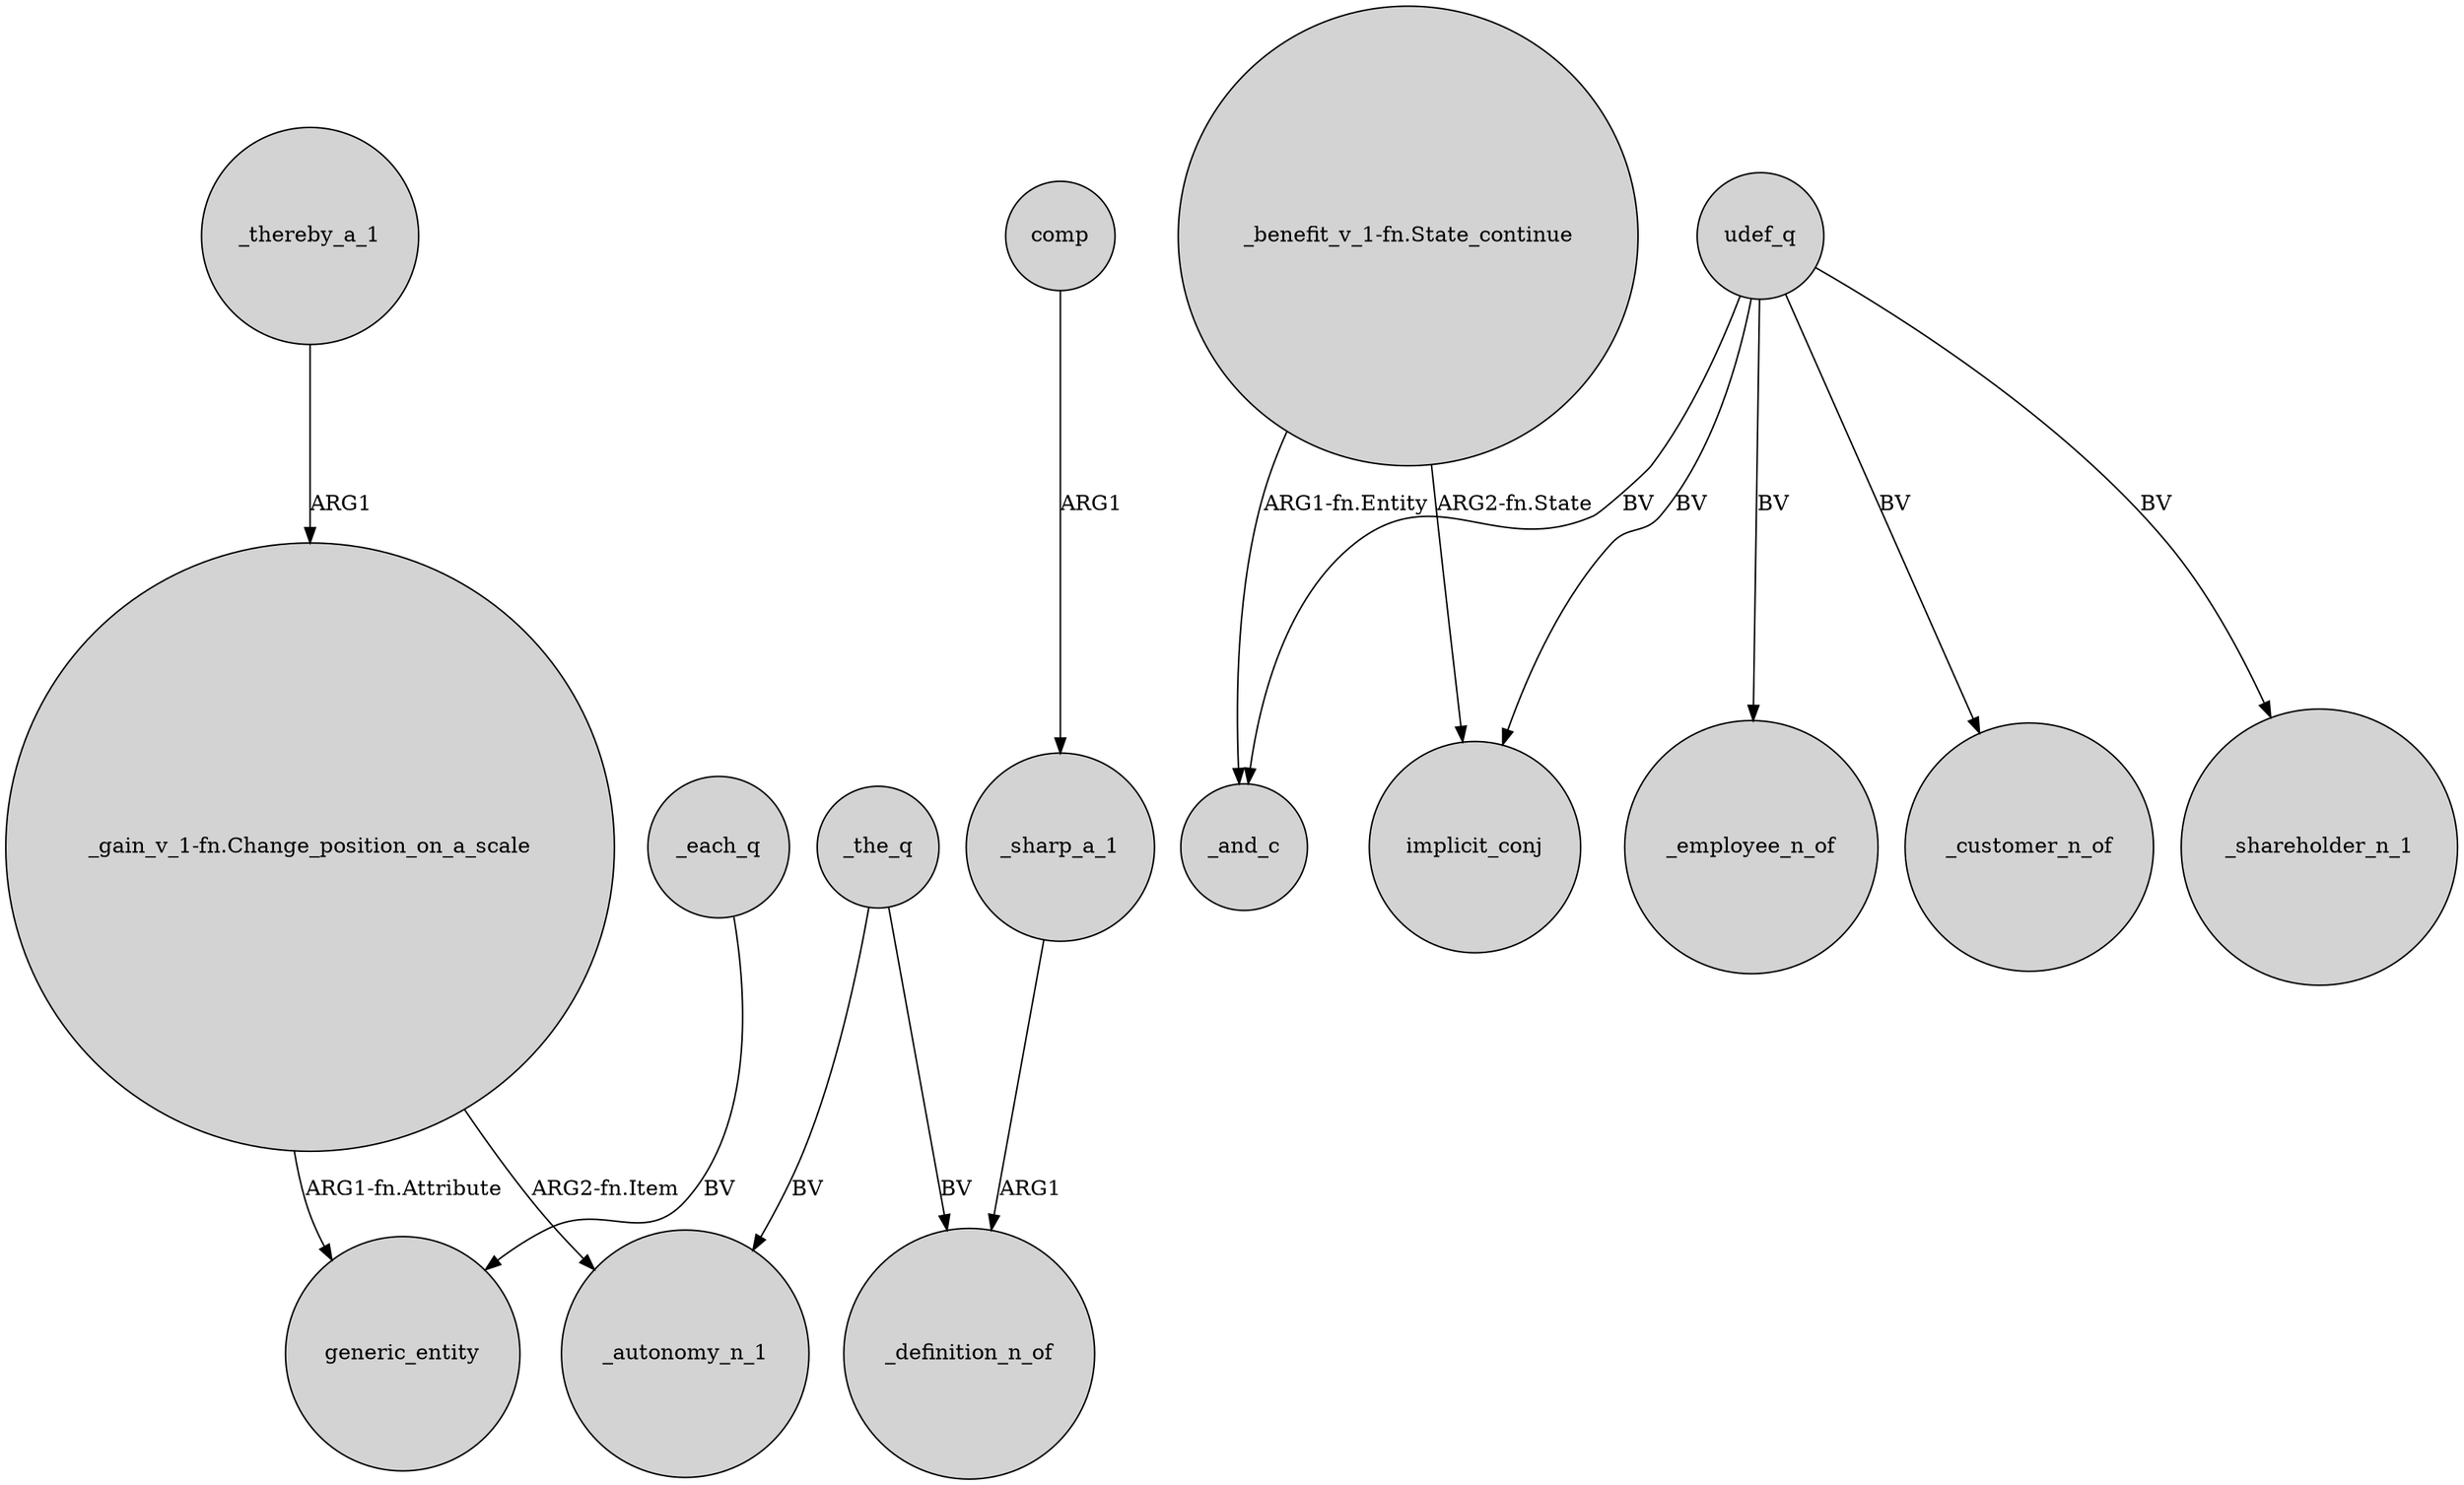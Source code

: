 digraph {
	node [shape=circle style=filled]
	_thereby_a_1 -> "_gain_v_1-fn.Change_position_on_a_scale" [label=ARG1]
	"_benefit_v_1-fn.State_continue" -> implicit_conj [label="ARG2-fn.State"]
	comp -> _sharp_a_1 [label=ARG1]
	_the_q -> _autonomy_n_1 [label=BV]
	udef_q -> _and_c [label=BV]
	"_gain_v_1-fn.Change_position_on_a_scale" -> generic_entity [label="ARG1-fn.Attribute"]
	"_gain_v_1-fn.Change_position_on_a_scale" -> _autonomy_n_1 [label="ARG2-fn.Item"]
	_sharp_a_1 -> _definition_n_of [label=ARG1]
	_each_q -> generic_entity [label=BV]
	"_benefit_v_1-fn.State_continue" -> _and_c [label="ARG1-fn.Entity"]
	udef_q -> _shareholder_n_1 [label=BV]
	udef_q -> _employee_n_of [label=BV]
	udef_q -> implicit_conj [label=BV]
	_the_q -> _definition_n_of [label=BV]
	udef_q -> _customer_n_of [label=BV]
}
